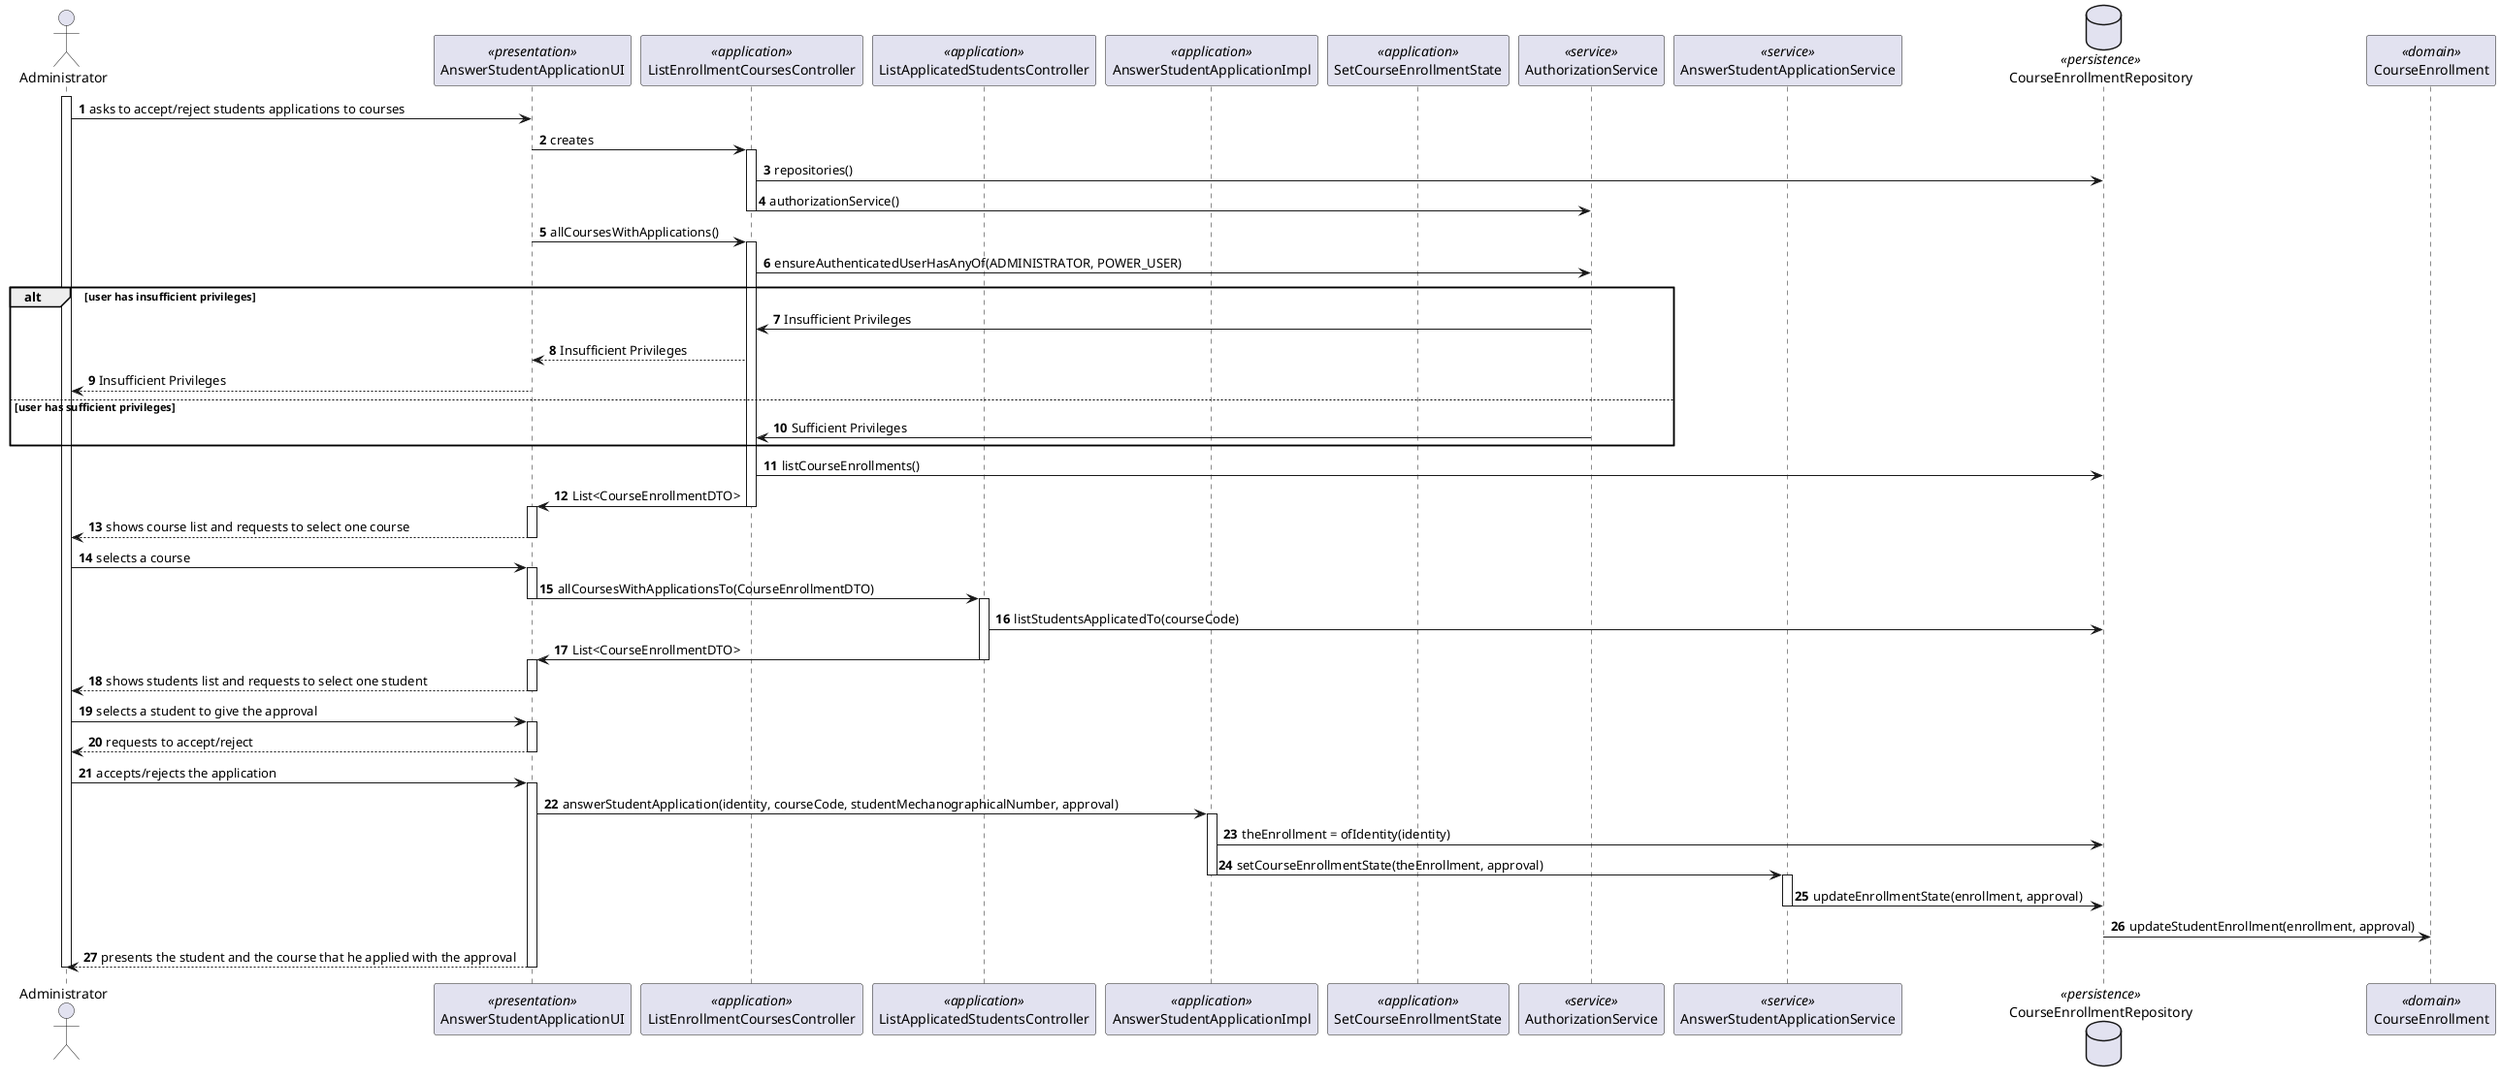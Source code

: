 @startuml
'https://plantuml.com/sequence-diagram

autonumber

actor Administrator as admin
participant AnswerStudentApplicationUI as ui <<presentation>>
participant ListEnrollmentCoursesController as lc_ctrl <<application>>
participant ListApplicatedStudentsController as aps_ctrl <<application>>
participant AnswerStudentApplicationImpl as aspi_ctrl <<application>>
participant SetCourseEnrollmentState as sce_ctrl <<application>>
participant AuthorizationService as authz <<service>>
participant AnswerStudentApplicationService as svc <<service>>
database CourseEnrollmentRepository as repo <<persistence>>
participant CourseEnrollment as course <<domain>>

activate admin

admin -> ui : asks to accept/reject students applications to courses

ui -> lc_ctrl : creates
activate lc_ctrl
lc_ctrl -> repo : repositories()
lc_ctrl -> authz : authorizationService()
deactivate lc_ctrl
ui -> lc_ctrl : allCoursesWithApplications()
activate lc_ctrl
lc_ctrl -> authz : ensureAuthenticatedUserHasAnyOf(ADMINISTRATOR, POWER_USER)
alt user has insufficient privileges
    authz -> lc_ctrl : Insufficient Privileges
    lc_ctrl --> ui : Insufficient Privileges
    ui --> admin : Insufficient Privileges
else user has sufficient privileges
    authz -> lc_ctrl : Sufficient Privileges
end
    lc_ctrl -> repo : listCourseEnrollments()
    lc_ctrl -> ui : List<CourseEnrollmentDTO>
deactivate lc_ctrl


activate ui
ui --> admin : shows course list and requests to select one course
deactivate ui

admin -> ui : selects a course
activate ui
ui -> aps_ctrl : allCoursesWithApplicationsTo(CourseEnrollmentDTO)
deactivate ui
activate aps_ctrl
aps_ctrl -> repo : listStudentsApplicatedTo(courseCode)
aps_ctrl -> ui : List<CourseEnrollmentDTO>
deactivate aps_ctrl
activate ui
ui --> admin : shows students list and requests to select one student
deactivate ui

admin -> ui : selects a student to give the approval
activate ui
ui --> admin : requests to accept/reject
deactivate ui
admin -> ui : accepts/rejects the application
activate ui

ui -> aspi_ctrl : answerStudentApplication(identity, courseCode, studentMechanographicalNumber, approval)
activate aspi_ctrl
aspi_ctrl -> repo : theEnrollment = ofIdentity(identity)
aspi_ctrl -> svc : setCourseEnrollmentState(theEnrollment, approval)
deactivate aspi_ctrl
activate svc
svc -> repo : updateEnrollmentState(enrollment, approval)
deactivate svc
repo -> course : updateStudentEnrollment(enrollment, approval)

ui --> admin : presents the student and the course that he applied with the approval
deactivate ui

deactivate admin
@enduml